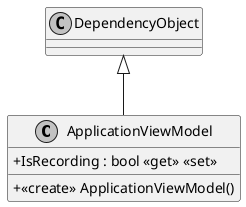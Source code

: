 @startuml
skinparam monochrome true
skinparam classAttributeIconSize 0
!startsub default
class ApplicationViewModel {
    + <<create>> ApplicationViewModel()
    + IsRecording : bool <<get>> <<set>>
}
!endsub
DependencyObject <|-- ApplicationViewModel
/'ApplicationViewModel --> "OpenRecordingsDirectoryCommand" ICommand
ApplicationViewModel --> "ExitCommand" ICommand
ApplicationViewModel --> "ToggleRecordingCommand" ICommand
ApplicationViewModel o-> "IsRecordingProperty" DependencyProperty '/
@enduml